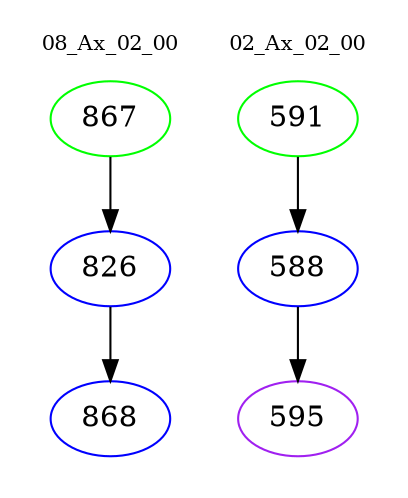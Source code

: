 digraph{
subgraph cluster_0 {
color = white
label = "08_Ax_02_00";
fontsize=10;
T0_867 [label="867", color="green"]
T0_867 -> T0_826 [color="black"]
T0_826 [label="826", color="blue"]
T0_826 -> T0_868 [color="black"]
T0_868 [label="868", color="blue"]
}
subgraph cluster_1 {
color = white
label = "02_Ax_02_00";
fontsize=10;
T1_591 [label="591", color="green"]
T1_591 -> T1_588 [color="black"]
T1_588 [label="588", color="blue"]
T1_588 -> T1_595 [color="black"]
T1_595 [label="595", color="purple"]
}
}
